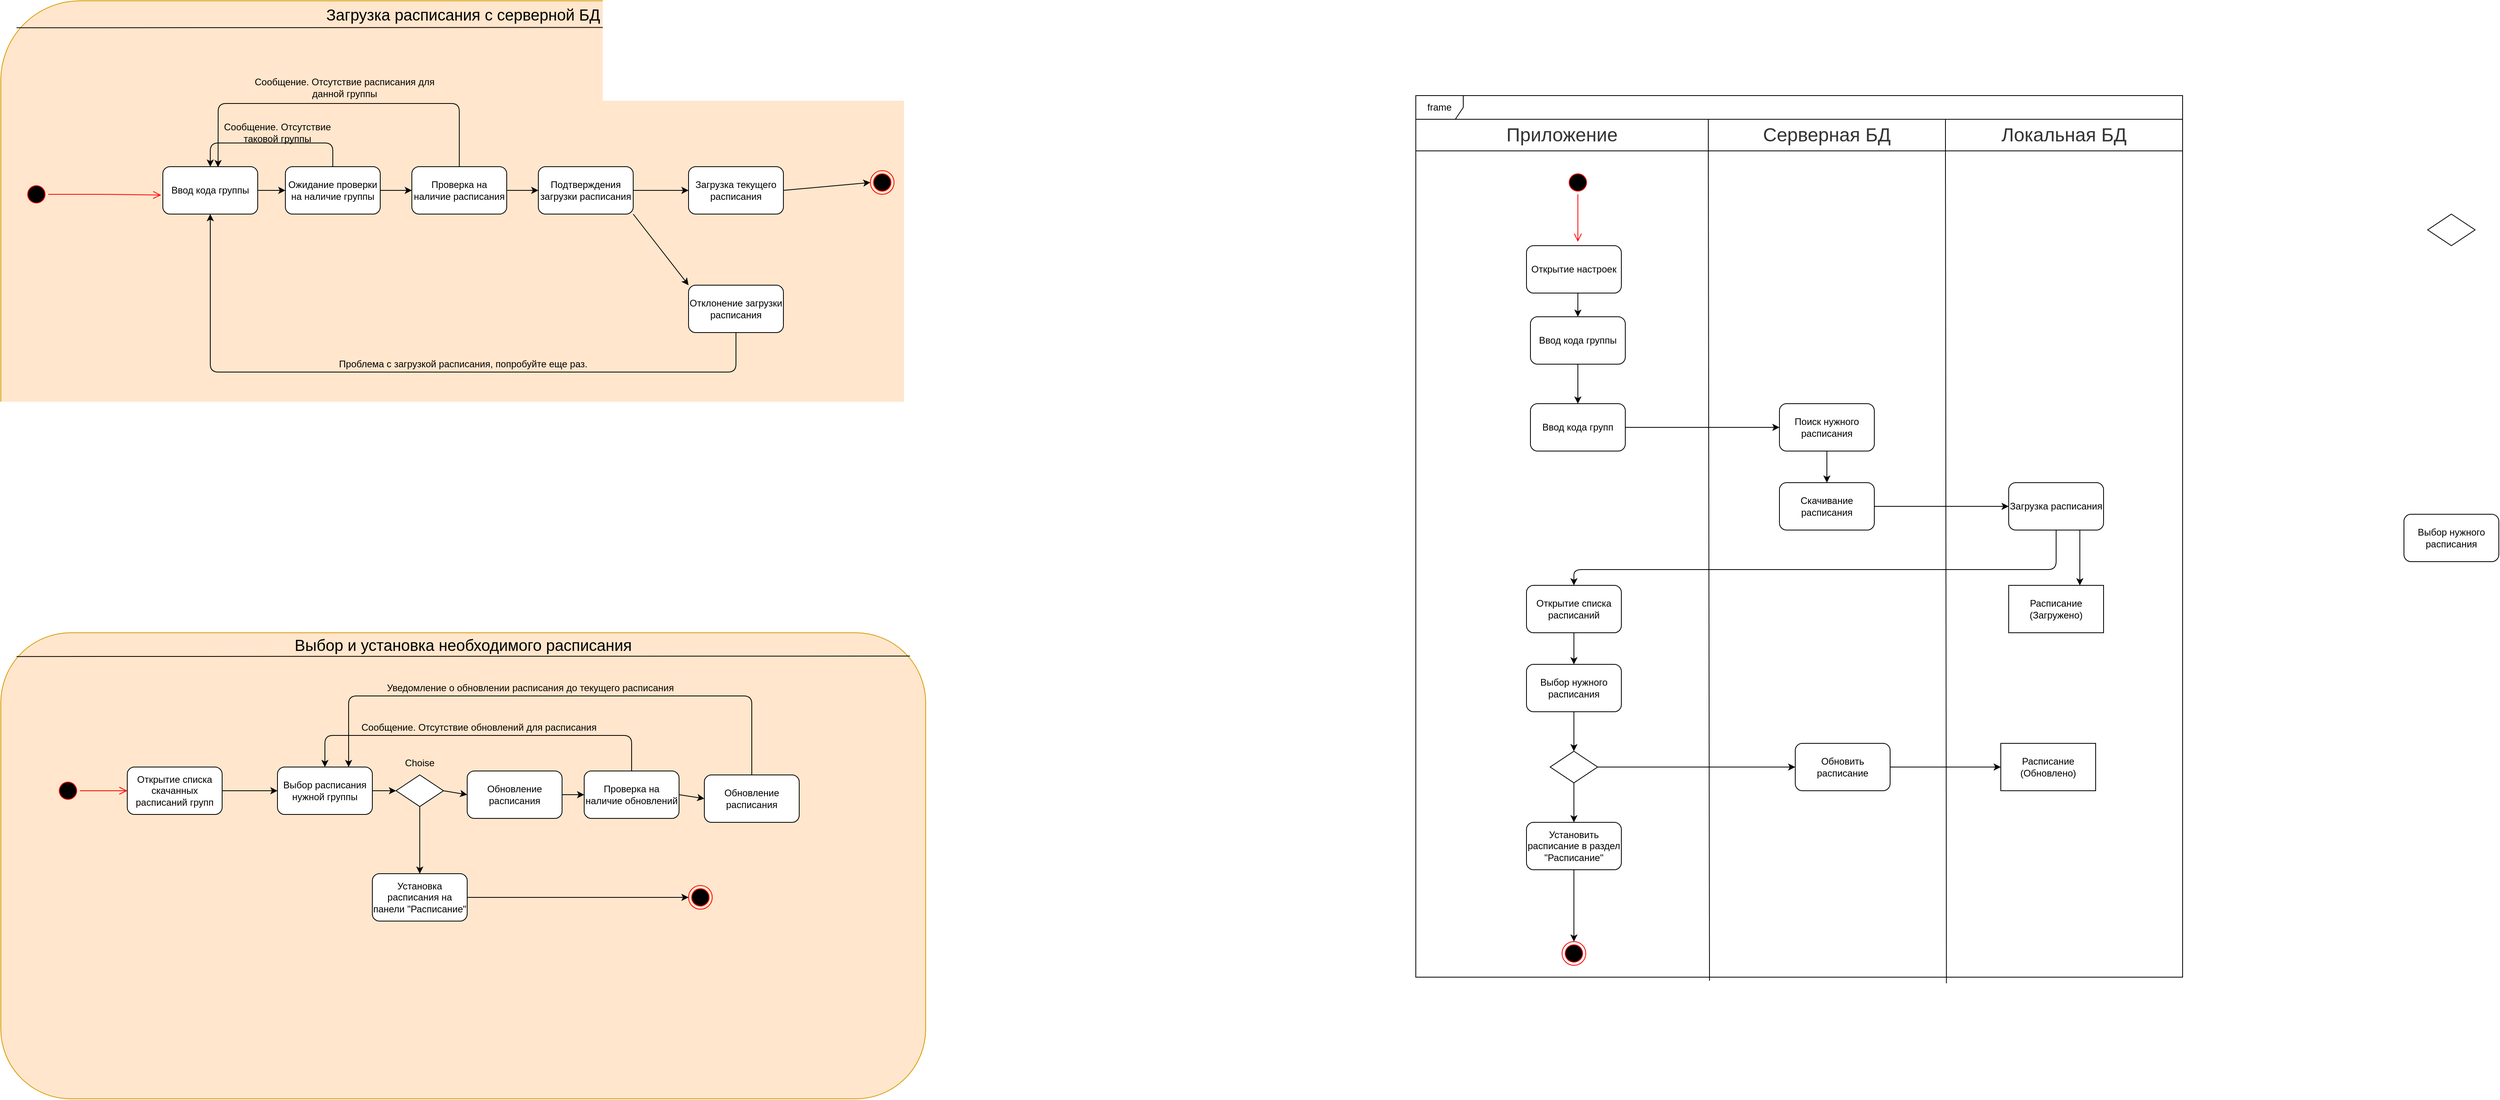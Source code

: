 <mxfile version="14.6.6" type="github">
  <diagram id="lJq0QXQkuV6c2PPlQ0H0" name="Page-1">
    <mxGraphModel dx="538" dy="1136" grid="0" gridSize="10" guides="1" tooltips="1" connect="1" arrows="1" fold="1" page="1" pageScale="1" pageWidth="3300" pageHeight="2339" math="0" shadow="0">
      <root>
        <mxCell id="0" />
        <mxCell id="1" parent="0" />
        <mxCell id="h9YeNLpK3dvK2HK4D-NS-40" value="" style="group" parent="1" vertex="1" connectable="0">
          <mxGeometry x="190" y="140" width="1170" height="670" as="geometry" />
        </mxCell>
        <mxCell id="h9YeNLpK3dvK2HK4D-NS-12" value="" style="group" parent="h9YeNLpK3dvK2HK4D-NS-40" vertex="1" connectable="0">
          <mxGeometry width="1170" height="670" as="geometry" />
        </mxCell>
        <mxCell id="33vNv-W3eEc7iZOF4a62-7" value="" style="rounded=1;whiteSpace=wrap;html=1;fillColor=#ffe6cc;strokeColor=#d79b00;" parent="h9YeNLpK3dvK2HK4D-NS-12" vertex="1">
          <mxGeometry width="1170" height="670" as="geometry" />
        </mxCell>
        <mxCell id="h9YeNLpK3dvK2HK4D-NS-10" value="" style="endArrow=none;html=1;exitX=0.017;exitY=0.051;exitDx=0;exitDy=0;exitPerimeter=0;entryX=0.983;entryY=0.05;entryDx=0;entryDy=0;entryPerimeter=0;" parent="h9YeNLpK3dvK2HK4D-NS-12" source="33vNv-W3eEc7iZOF4a62-7" target="33vNv-W3eEc7iZOF4a62-7" edge="1">
          <mxGeometry width="50" height="50" relative="1" as="geometry">
            <mxPoint x="480" y="158.983" as="sourcePoint" />
            <mxPoint x="530" y="102.203" as="targetPoint" />
          </mxGeometry>
        </mxCell>
        <mxCell id="h9YeNLpK3dvK2HK4D-NS-38" value="Сообщение. Отсутствие таковой группы" style="text;html=1;strokeColor=none;fillColor=none;align=center;verticalAlign=middle;whiteSpace=wrap;rounded=0;" parent="h9YeNLpK3dvK2HK4D-NS-12" vertex="1">
          <mxGeometry x="280" y="150.002" width="140" height="34.068" as="geometry" />
        </mxCell>
        <mxCell id="h9YeNLpK3dvK2HK4D-NS-41" value="Сообщение. Отсутствие расписания для данной группы" style="text;html=1;strokeColor=none;fillColor=none;align=center;verticalAlign=middle;whiteSpace=wrap;rounded=0;" parent="h9YeNLpK3dvK2HK4D-NS-12" vertex="1">
          <mxGeometry x="300" y="100" width="270" height="20" as="geometry" />
        </mxCell>
        <mxCell id="h9YeNLpK3dvK2HK4D-NS-42" value="Проблема с загрузкой расписания, попробуйте еще раз." style="text;html=1;strokeColor=none;fillColor=none;align=center;verticalAlign=middle;whiteSpace=wrap;rounded=0;" parent="h9YeNLpK3dvK2HK4D-NS-12" vertex="1">
          <mxGeometry x="370" y="450" width="430" height="20" as="geometry" />
        </mxCell>
        <mxCell id="h9YeNLpK3dvK2HK4D-NS-11" value="&lt;font style=&quot;font-size: 20px&quot;&gt;Загрузка расписания с серверной БД&lt;/font&gt;" style="text;html=1;strokeColor=none;fillColor=none;align=center;verticalAlign=middle;whiteSpace=wrap;rounded=0;" parent="h9YeNLpK3dvK2HK4D-NS-40" vertex="1">
          <mxGeometry x="165" width="840" height="34.068" as="geometry" />
        </mxCell>
        <mxCell id="33vNv-W3eEc7iZOF4a62-1" value="Проверка на наличие расписания" style="rounded=1;whiteSpace=wrap;html=1;" parent="1" vertex="1">
          <mxGeometry x="710" y="350" width="120" height="60" as="geometry" />
        </mxCell>
        <mxCell id="33vNv-W3eEc7iZOF4a62-2" value="Ожидание проверки на наличие группы" style="rounded=1;whiteSpace=wrap;html=1;" parent="1" vertex="1">
          <mxGeometry x="550" y="350" width="120" height="60" as="geometry" />
        </mxCell>
        <mxCell id="33vNv-W3eEc7iZOF4a62-3" value="Ввод кода группы" style="rounded=1;whiteSpace=wrap;html=1;" parent="1" vertex="1">
          <mxGeometry x="395" y="350" width="120" height="60" as="geometry" />
        </mxCell>
        <mxCell id="33vNv-W3eEc7iZOF4a62-4" value="" style="ellipse;html=1;shape=endState;fillColor=#000000;strokeColor=#ff0000;" parent="1" vertex="1">
          <mxGeometry x="1290" y="355" width="30" height="30" as="geometry" />
        </mxCell>
        <mxCell id="33vNv-W3eEc7iZOF4a62-5" value="" style="ellipse;html=1;shape=startState;fillColor=#000000;strokeColor=#ff0000;" parent="1" vertex="1">
          <mxGeometry x="220" y="370" width="30" height="30" as="geometry" />
        </mxCell>
        <mxCell id="33vNv-W3eEc7iZOF4a62-6" value="" style="edgeStyle=orthogonalEdgeStyle;html=1;verticalAlign=bottom;endArrow=open;endSize=8;strokeColor=#ff0000;exitX=1;exitY=0.5;exitDx=0;exitDy=0;entryX=-0.018;entryY=0.599;entryDx=0;entryDy=0;entryPerimeter=0;" parent="1" source="33vNv-W3eEc7iZOF4a62-5" target="33vNv-W3eEc7iZOF4a62-3" edge="1">
          <mxGeometry relative="1" as="geometry">
            <mxPoint x="530" y="110" as="targetPoint" />
            <Array as="points" />
          </mxGeometry>
        </mxCell>
        <mxCell id="33vNv-W3eEc7iZOF4a62-8" value="Отклонение загрузки расписания" style="rounded=1;whiteSpace=wrap;html=1;" parent="1" vertex="1">
          <mxGeometry x="1060" y="500" width="120" height="60" as="geometry" />
        </mxCell>
        <mxCell id="33vNv-W3eEc7iZOF4a62-9" value="Подтверждения загрузки расписания" style="rounded=1;whiteSpace=wrap;html=1;" parent="1" vertex="1">
          <mxGeometry x="870" y="350" width="120" height="60" as="geometry" />
        </mxCell>
        <mxCell id="33vNv-W3eEc7iZOF4a62-10" value="Загрузка текущего расписания" style="rounded=1;whiteSpace=wrap;html=1;" parent="1" vertex="1">
          <mxGeometry x="1060" y="350" width="120" height="60" as="geometry" />
        </mxCell>
        <mxCell id="h9YeNLpK3dvK2HK4D-NS-1" value="" style="endArrow=classic;html=1;exitX=1;exitY=0.5;exitDx=0;exitDy=0;entryX=0;entryY=0.5;entryDx=0;entryDy=0;" parent="1" source="33vNv-W3eEc7iZOF4a62-3" target="33vNv-W3eEc7iZOF4a62-2" edge="1">
          <mxGeometry width="50" height="50" relative="1" as="geometry">
            <mxPoint x="740" y="490" as="sourcePoint" />
            <mxPoint x="790" y="440" as="targetPoint" />
          </mxGeometry>
        </mxCell>
        <mxCell id="h9YeNLpK3dvK2HK4D-NS-2" value="" style="endArrow=classic;html=1;entryX=0;entryY=0.5;entryDx=0;entryDy=0;" parent="1" target="33vNv-W3eEc7iZOF4a62-1" edge="1">
          <mxGeometry width="50" height="50" relative="1" as="geometry">
            <mxPoint x="670" y="380" as="sourcePoint" />
            <mxPoint x="560" y="390" as="targetPoint" />
          </mxGeometry>
        </mxCell>
        <mxCell id="h9YeNLpK3dvK2HK4D-NS-3" value="" style="endArrow=classic;html=1;entryX=0;entryY=0.5;entryDx=0;entryDy=0;exitX=1;exitY=0.5;exitDx=0;exitDy=0;" parent="1" source="33vNv-W3eEc7iZOF4a62-1" target="33vNv-W3eEc7iZOF4a62-9" edge="1">
          <mxGeometry width="50" height="50" relative="1" as="geometry">
            <mxPoint x="680" y="390" as="sourcePoint" />
            <mxPoint x="720" y="390" as="targetPoint" />
          </mxGeometry>
        </mxCell>
        <mxCell id="h9YeNLpK3dvK2HK4D-NS-4" value="" style="endArrow=classic;html=1;entryX=0;entryY=0.5;entryDx=0;entryDy=0;exitX=1;exitY=0.5;exitDx=0;exitDy=0;" parent="1" source="33vNv-W3eEc7iZOF4a62-9" target="33vNv-W3eEc7iZOF4a62-10" edge="1">
          <mxGeometry width="50" height="50" relative="1" as="geometry">
            <mxPoint x="840" y="390" as="sourcePoint" />
            <mxPoint x="880" y="390" as="targetPoint" />
          </mxGeometry>
        </mxCell>
        <mxCell id="h9YeNLpK3dvK2HK4D-NS-5" value="" style="endArrow=classic;html=1;entryX=0;entryY=0;entryDx=0;entryDy=0;exitX=1;exitY=1;exitDx=0;exitDy=0;" parent="1" source="33vNv-W3eEc7iZOF4a62-9" target="33vNv-W3eEc7iZOF4a62-8" edge="1">
          <mxGeometry width="50" height="50" relative="1" as="geometry">
            <mxPoint x="1000" y="390" as="sourcePoint" />
            <mxPoint x="1070" y="390" as="targetPoint" />
          </mxGeometry>
        </mxCell>
        <mxCell id="h9YeNLpK3dvK2HK4D-NS-6" value="" style="endArrow=classic;html=1;exitX=0.5;exitY=1;exitDx=0;exitDy=0;entryX=0.5;entryY=1;entryDx=0;entryDy=0;" parent="1" source="33vNv-W3eEc7iZOF4a62-8" target="33vNv-W3eEc7iZOF4a62-3" edge="1">
          <mxGeometry width="50" height="50" relative="1" as="geometry">
            <mxPoint x="1000" y="420" as="sourcePoint" />
            <mxPoint x="1120" y="840.8" as="targetPoint" />
            <Array as="points">
              <mxPoint x="1120" y="610" />
              <mxPoint x="455" y="610" />
            </Array>
          </mxGeometry>
        </mxCell>
        <mxCell id="h9YeNLpK3dvK2HK4D-NS-7" value="" style="endArrow=classic;html=1;exitX=0.5;exitY=0;exitDx=0;exitDy=0;entryX=0.5;entryY=0;entryDx=0;entryDy=0;" parent="1" source="33vNv-W3eEc7iZOF4a62-2" target="33vNv-W3eEc7iZOF4a62-3" edge="1">
          <mxGeometry width="50" height="50" relative="1" as="geometry">
            <mxPoint x="1130" y="570" as="sourcePoint" />
            <mxPoint x="465" y="420" as="targetPoint" />
            <Array as="points">
              <mxPoint x="610" y="320" />
              <mxPoint x="455" y="320" />
            </Array>
          </mxGeometry>
        </mxCell>
        <mxCell id="h9YeNLpK3dvK2HK4D-NS-8" value="" style="endArrow=classic;html=1;exitX=0.5;exitY=0;exitDx=0;exitDy=0;entryX=0.582;entryY=0.01;entryDx=0;entryDy=0;entryPerimeter=0;" parent="1" source="33vNv-W3eEc7iZOF4a62-1" target="33vNv-W3eEc7iZOF4a62-3" edge="1">
          <mxGeometry width="50" height="50" relative="1" as="geometry">
            <mxPoint x="620" y="360" as="sourcePoint" />
            <mxPoint x="465" y="360" as="targetPoint" />
            <Array as="points">
              <mxPoint x="770" y="270" />
              <mxPoint x="465" y="270" />
            </Array>
          </mxGeometry>
        </mxCell>
        <mxCell id="h9YeNLpK3dvK2HK4D-NS-9" value="" style="endArrow=classic;html=1;entryX=0;entryY=0.5;entryDx=0;entryDy=0;exitX=1;exitY=0.5;exitDx=0;exitDy=0;" parent="1" source="33vNv-W3eEc7iZOF4a62-10" target="33vNv-W3eEc7iZOF4a62-4" edge="1">
          <mxGeometry width="50" height="50" relative="1" as="geometry">
            <mxPoint x="970" y="460" as="sourcePoint" />
            <mxPoint x="1020" y="410" as="targetPoint" />
          </mxGeometry>
        </mxCell>
        <mxCell id="h9YeNLpK3dvK2HK4D-NS-13" value="" style="group" parent="1" vertex="1" connectable="0">
          <mxGeometry x="190" y="940" width="1170" height="590" as="geometry" />
        </mxCell>
        <mxCell id="h9YeNLpK3dvK2HK4D-NS-14" value="" style="rounded=1;whiteSpace=wrap;html=1;fillColor=#ffe6cc;strokeColor=#d79b00;" parent="h9YeNLpK3dvK2HK4D-NS-13" vertex="1">
          <mxGeometry width="1170" height="590" as="geometry" />
        </mxCell>
        <mxCell id="h9YeNLpK3dvK2HK4D-NS-15" value="" style="endArrow=none;html=1;exitX=0.017;exitY=0.051;exitDx=0;exitDy=0;exitPerimeter=0;entryX=0.983;entryY=0.05;entryDx=0;entryDy=0;entryPerimeter=0;" parent="h9YeNLpK3dvK2HK4D-NS-13" source="h9YeNLpK3dvK2HK4D-NS-14" target="h9YeNLpK3dvK2HK4D-NS-14" edge="1">
          <mxGeometry width="50" height="50" relative="1" as="geometry">
            <mxPoint x="480" y="140" as="sourcePoint" />
            <mxPoint x="530" y="90" as="targetPoint" />
          </mxGeometry>
        </mxCell>
        <mxCell id="h9YeNLpK3dvK2HK4D-NS-16" value="" style="ellipse;html=1;shape=startState;fillColor=#000000;strokeColor=#ff0000;" parent="h9YeNLpK3dvK2HK4D-NS-13" vertex="1">
          <mxGeometry x="70" y="185" width="30" height="30" as="geometry" />
        </mxCell>
        <mxCell id="h9YeNLpK3dvK2HK4D-NS-17" value="" style="edgeStyle=orthogonalEdgeStyle;html=1;verticalAlign=bottom;endArrow=open;endSize=8;strokeColor=#ff0000;exitX=1;exitY=0.5;exitDx=0;exitDy=0;entryX=0;entryY=0.5;entryDx=0;entryDy=0;" parent="h9YeNLpK3dvK2HK4D-NS-13" source="h9YeNLpK3dvK2HK4D-NS-16" target="h9YeNLpK3dvK2HK4D-NS-19" edge="1">
          <mxGeometry relative="1" as="geometry">
            <mxPoint x="125" y="260" as="targetPoint" />
          </mxGeometry>
        </mxCell>
        <mxCell id="h9YeNLpK3dvK2HK4D-NS-18" value="" style="ellipse;html=1;shape=endState;fillColor=#000000;strokeColor=#ff0000;" parent="h9YeNLpK3dvK2HK4D-NS-13" vertex="1">
          <mxGeometry x="870" y="320" width="30" height="30" as="geometry" />
        </mxCell>
        <mxCell id="h9YeNLpK3dvK2HK4D-NS-19" value="Открытие списка скачанных расписаний групп" style="rounded=1;whiteSpace=wrap;html=1;" parent="h9YeNLpK3dvK2HK4D-NS-13" vertex="1">
          <mxGeometry x="160" y="170" width="120" height="60" as="geometry" />
        </mxCell>
        <mxCell id="h9YeNLpK3dvK2HK4D-NS-20" value="Установка расписания на панели &quot;Расписание&quot;" style="rounded=1;whiteSpace=wrap;html=1;" parent="h9YeNLpK3dvK2HK4D-NS-13" vertex="1">
          <mxGeometry x="470" y="305" width="120" height="60" as="geometry" />
        </mxCell>
        <mxCell id="h9YeNLpK3dvK2HK4D-NS-21" value="Выбор расписания нужной группы" style="rounded=1;whiteSpace=wrap;html=1;" parent="h9YeNLpK3dvK2HK4D-NS-13" vertex="1">
          <mxGeometry x="350" y="170" width="120" height="60" as="geometry" />
        </mxCell>
        <mxCell id="h9YeNLpK3dvK2HK4D-NS-22" value="Обновление расписания" style="rounded=1;whiteSpace=wrap;html=1;" parent="h9YeNLpK3dvK2HK4D-NS-13" vertex="1">
          <mxGeometry x="590" y="175" width="120" height="60" as="geometry" />
        </mxCell>
        <mxCell id="h9YeNLpK3dvK2HK4D-NS-23" value="Проверка на наличие обновлений" style="rounded=1;whiteSpace=wrap;html=1;" parent="h9YeNLpK3dvK2HK4D-NS-13" vertex="1">
          <mxGeometry x="738" y="175" width="120" height="60" as="geometry" />
        </mxCell>
        <mxCell id="h9YeNLpK3dvK2HK4D-NS-24" value="Обновление расписания" style="rounded=1;whiteSpace=wrap;html=1;" parent="h9YeNLpK3dvK2HK4D-NS-13" vertex="1">
          <mxGeometry x="890" y="180" width="120" height="60" as="geometry" />
        </mxCell>
        <mxCell id="h9YeNLpK3dvK2HK4D-NS-25" value="" style="rhombus;whiteSpace=wrap;html=1;" parent="h9YeNLpK3dvK2HK4D-NS-13" vertex="1">
          <mxGeometry x="500" y="180" width="60" height="40" as="geometry" />
        </mxCell>
        <mxCell id="h9YeNLpK3dvK2HK4D-NS-27" value="" style="endArrow=classic;html=1;exitX=1;exitY=0.5;exitDx=0;exitDy=0;entryX=0;entryY=0.5;entryDx=0;entryDy=0;" parent="h9YeNLpK3dvK2HK4D-NS-13" source="h9YeNLpK3dvK2HK4D-NS-19" target="h9YeNLpK3dvK2HK4D-NS-21" edge="1">
          <mxGeometry width="50" height="50" relative="1" as="geometry">
            <mxPoint x="480" y="340" as="sourcePoint" />
            <mxPoint x="530" y="290" as="targetPoint" />
          </mxGeometry>
        </mxCell>
        <mxCell id="h9YeNLpK3dvK2HK4D-NS-28" value="" style="endArrow=classic;html=1;exitX=1;exitY=0.5;exitDx=0;exitDy=0;entryX=0;entryY=0.5;entryDx=0;entryDy=0;" parent="h9YeNLpK3dvK2HK4D-NS-13" source="h9YeNLpK3dvK2HK4D-NS-21" target="h9YeNLpK3dvK2HK4D-NS-25" edge="1">
          <mxGeometry width="50" height="50" relative="1" as="geometry">
            <mxPoint x="480" y="340" as="sourcePoint" />
            <mxPoint x="530" y="290" as="targetPoint" />
          </mxGeometry>
        </mxCell>
        <mxCell id="h9YeNLpK3dvK2HK4D-NS-30" value="" style="endArrow=classic;html=1;exitX=0.5;exitY=1;exitDx=0;exitDy=0;entryX=0.5;entryY=0;entryDx=0;entryDy=0;" parent="h9YeNLpK3dvK2HK4D-NS-13" source="h9YeNLpK3dvK2HK4D-NS-25" target="h9YeNLpK3dvK2HK4D-NS-20" edge="1">
          <mxGeometry width="50" height="50" relative="1" as="geometry">
            <mxPoint x="590" y="380" as="sourcePoint" />
            <mxPoint x="640" y="330" as="targetPoint" />
          </mxGeometry>
        </mxCell>
        <mxCell id="h9YeNLpK3dvK2HK4D-NS-31" value="" style="endArrow=classic;html=1;exitX=1;exitY=0.5;exitDx=0;exitDy=0;entryX=0;entryY=0.5;entryDx=0;entryDy=0;" parent="h9YeNLpK3dvK2HK4D-NS-13" source="h9YeNLpK3dvK2HK4D-NS-20" target="h9YeNLpK3dvK2HK4D-NS-18" edge="1">
          <mxGeometry width="50" height="50" relative="1" as="geometry">
            <mxPoint x="640" y="540" as="sourcePoint" />
            <mxPoint x="690" y="490" as="targetPoint" />
          </mxGeometry>
        </mxCell>
        <mxCell id="h9YeNLpK3dvK2HK4D-NS-32" value="" style="endArrow=classic;html=1;exitX=1;exitY=0.5;exitDx=0;exitDy=0;entryX=0;entryY=0.5;entryDx=0;entryDy=0;" parent="h9YeNLpK3dvK2HK4D-NS-13" source="h9YeNLpK3dvK2HK4D-NS-25" target="h9YeNLpK3dvK2HK4D-NS-22" edge="1">
          <mxGeometry width="50" height="50" relative="1" as="geometry">
            <mxPoint x="610" y="200" as="sourcePoint" />
            <mxPoint x="660" y="150" as="targetPoint" />
          </mxGeometry>
        </mxCell>
        <mxCell id="h9YeNLpK3dvK2HK4D-NS-33" value="" style="endArrow=classic;html=1;exitX=1;exitY=0.5;exitDx=0;exitDy=0;entryX=0;entryY=0.5;entryDx=0;entryDy=0;" parent="h9YeNLpK3dvK2HK4D-NS-13" source="h9YeNLpK3dvK2HK4D-NS-22" target="h9YeNLpK3dvK2HK4D-NS-23" edge="1">
          <mxGeometry width="50" height="50" relative="1" as="geometry">
            <mxPoint x="730" y="230" as="sourcePoint" />
            <mxPoint x="780" y="180" as="targetPoint" />
          </mxGeometry>
        </mxCell>
        <mxCell id="h9YeNLpK3dvK2HK4D-NS-34" value="" style="endArrow=classic;html=1;exitX=1;exitY=0.5;exitDx=0;exitDy=0;entryX=0;entryY=0.5;entryDx=0;entryDy=0;" parent="h9YeNLpK3dvK2HK4D-NS-13" source="h9YeNLpK3dvK2HK4D-NS-23" target="h9YeNLpK3dvK2HK4D-NS-24" edge="1">
          <mxGeometry width="50" height="50" relative="1" as="geometry">
            <mxPoint x="940" y="300" as="sourcePoint" />
            <mxPoint x="990" y="250" as="targetPoint" />
          </mxGeometry>
        </mxCell>
        <mxCell id="h9YeNLpK3dvK2HK4D-NS-35" value="" style="endArrow=classic;html=1;exitX=0.5;exitY=0;exitDx=0;exitDy=0;entryX=0.5;entryY=0;entryDx=0;entryDy=0;" parent="h9YeNLpK3dvK2HK4D-NS-13" source="h9YeNLpK3dvK2HK4D-NS-23" target="h9YeNLpK3dvK2HK4D-NS-21" edge="1">
          <mxGeometry width="50" height="50" relative="1" as="geometry">
            <mxPoint x="650" y="320" as="sourcePoint" />
            <mxPoint x="700" y="270" as="targetPoint" />
            <Array as="points">
              <mxPoint x="798" y="130" />
              <mxPoint x="410" y="130" />
            </Array>
          </mxGeometry>
        </mxCell>
        <mxCell id="h9YeNLpK3dvK2HK4D-NS-36" value="" style="endArrow=classic;html=1;exitX=0.5;exitY=0;exitDx=0;exitDy=0;entryX=0.75;entryY=0;entryDx=0;entryDy=0;" parent="h9YeNLpK3dvK2HK4D-NS-13" source="h9YeNLpK3dvK2HK4D-NS-24" target="h9YeNLpK3dvK2HK4D-NS-21" edge="1">
          <mxGeometry width="50" height="50" relative="1" as="geometry">
            <mxPoint x="650" y="320" as="sourcePoint" />
            <mxPoint x="700" y="270" as="targetPoint" />
            <Array as="points">
              <mxPoint x="950" y="80" />
              <mxPoint x="440" y="80" />
            </Array>
          </mxGeometry>
        </mxCell>
        <mxCell id="h9YeNLpK3dvK2HK4D-NS-37" value="&lt;font style=&quot;font-size: 20px&quot;&gt;Выбор и установка необходимого расписания&lt;/font&gt;" style="text;html=1;strokeColor=none;fillColor=none;align=center;verticalAlign=middle;whiteSpace=wrap;rounded=0;" parent="h9YeNLpK3dvK2HK4D-NS-13" vertex="1">
          <mxGeometry x="165" width="840" height="30" as="geometry" />
        </mxCell>
        <mxCell id="h9YeNLpK3dvK2HK4D-NS-43" value="Choise" style="text;html=1;strokeColor=none;fillColor=none;align=center;verticalAlign=middle;whiteSpace=wrap;rounded=0;" parent="h9YeNLpK3dvK2HK4D-NS-13" vertex="1">
          <mxGeometry x="510" y="155" width="40" height="20" as="geometry" />
        </mxCell>
        <mxCell id="h9YeNLpK3dvK2HK4D-NS-44" value="Сообщение. Отсутствие обновлений для расписания" style="text;html=1;strokeColor=none;fillColor=none;align=center;verticalAlign=middle;whiteSpace=wrap;rounded=0;" parent="h9YeNLpK3dvK2HK4D-NS-13" vertex="1">
          <mxGeometry x="450" y="110" width="310" height="20" as="geometry" />
        </mxCell>
        <mxCell id="h9YeNLpK3dvK2HK4D-NS-45" value="Уведомление о обновлении расписания до текущего расписания" style="text;html=1;strokeColor=none;fillColor=none;align=center;verticalAlign=middle;whiteSpace=wrap;rounded=0;" parent="h9YeNLpK3dvK2HK4D-NS-13" vertex="1">
          <mxGeometry x="460" y="60" width="420" height="20" as="geometry" />
        </mxCell>
        <mxCell id="h9YeNLpK3dvK2HK4D-NS-46" value="frame" style="shape=umlFrame;whiteSpace=wrap;html=1;" parent="1" vertex="1">
          <mxGeometry x="1980" y="260" width="970" height="1116" as="geometry" />
        </mxCell>
        <mxCell id="h9YeNLpK3dvK2HK4D-NS-52" value="&lt;font style=&quot;font-size: 24px&quot;&gt;Приложение&lt;/font&gt;" style="rounded=0;whiteSpace=wrap;html=1;fontColor=#333333;fillColor=none;" parent="1" vertex="1">
          <mxGeometry x="1980" y="290" width="370" height="40" as="geometry" />
        </mxCell>
        <mxCell id="h9YeNLpK3dvK2HK4D-NS-53" value="&lt;font style=&quot;font-size: 24px&quot;&gt;Серверная БД&lt;/font&gt;" style="rounded=0;whiteSpace=wrap;html=1;fontColor=#333333;fillColor=none;" parent="1" vertex="1">
          <mxGeometry x="2350" y="290" width="300" height="40" as="geometry" />
        </mxCell>
        <mxCell id="h9YeNLpK3dvK2HK4D-NS-54" value="Ввод кода группы" style="rounded=1;whiteSpace=wrap;html=1;strokeColor=#000000;fillColor=none;" parent="1" vertex="1">
          <mxGeometry x="2125" y="540" width="120" height="60" as="geometry" />
        </mxCell>
        <mxCell id="h9YeNLpK3dvK2HK4D-NS-55" value="Загрузка расписания" style="rounded=1;whiteSpace=wrap;html=1;strokeColor=#000000;fillColor=none;" parent="1" vertex="1">
          <mxGeometry x="2730" y="750" width="120" height="60" as="geometry" />
        </mxCell>
        <mxCell id="h9YeNLpK3dvK2HK4D-NS-56" value="" style="ellipse;html=1;shape=startState;fillColor=#000000;strokeColor=#ff0000;" parent="1" vertex="1">
          <mxGeometry x="2170" y="355" width="30" height="30" as="geometry" />
        </mxCell>
        <mxCell id="h9YeNLpK3dvK2HK4D-NS-57" value="" style="edgeStyle=orthogonalEdgeStyle;html=1;verticalAlign=bottom;endArrow=open;endSize=8;strokeColor=#ff0000;" parent="1" source="h9YeNLpK3dvK2HK4D-NS-56" edge="1">
          <mxGeometry relative="1" as="geometry">
            <mxPoint x="2185" y="445" as="targetPoint" />
          </mxGeometry>
        </mxCell>
        <mxCell id="h9YeNLpK3dvK2HK4D-NS-58" value="Ввод кода групп" style="rounded=1;whiteSpace=wrap;html=1;strokeColor=#000000;fillColor=none;" parent="1" vertex="1">
          <mxGeometry x="2125" y="650" width="120" height="60" as="geometry" />
        </mxCell>
        <mxCell id="h9YeNLpK3dvK2HK4D-NS-59" value="Выбор нужного расписания" style="rounded=1;whiteSpace=wrap;html=1;strokeColor=#000000;fillColor=none;" parent="1" vertex="1">
          <mxGeometry x="3230" y="790" width="120" height="60" as="geometry" />
        </mxCell>
        <mxCell id="f0iPAsOwgtxJPh1P2Zie-5" value="Открытие списка расписаний" style="rounded=1;whiteSpace=wrap;html=1;strokeColor=#000000;fillColor=none;" vertex="1" parent="1">
          <mxGeometry x="2120" y="880" width="120" height="60" as="geometry" />
        </mxCell>
        <mxCell id="f0iPAsOwgtxJPh1P2Zie-6" value="Поиск нужного расписания" style="rounded=1;whiteSpace=wrap;html=1;strokeColor=#000000;fillColor=none;" vertex="1" parent="1">
          <mxGeometry x="2440" y="650" width="120" height="60" as="geometry" />
        </mxCell>
        <mxCell id="f0iPAsOwgtxJPh1P2Zie-7" value="Установить расписание в раздел&lt;br&gt;&quot;Расписание&quot;" style="rounded=1;whiteSpace=wrap;html=1;strokeColor=#000000;fillColor=none;" vertex="1" parent="1">
          <mxGeometry x="2120" y="1180" width="120" height="60" as="geometry" />
        </mxCell>
        <mxCell id="f0iPAsOwgtxJPh1P2Zie-8" value="Обновить расписание" style="rounded=1;whiteSpace=wrap;html=1;strokeColor=#000000;fillColor=none;" vertex="1" parent="1">
          <mxGeometry x="2460" y="1080" width="120" height="60" as="geometry" />
        </mxCell>
        <mxCell id="f0iPAsOwgtxJPh1P2Zie-9" value="" style="rhombus;whiteSpace=wrap;html=1;" vertex="1" parent="1">
          <mxGeometry x="3260" y="410" width="60" height="40" as="geometry" />
        </mxCell>
        <mxCell id="f0iPAsOwgtxJPh1P2Zie-10" value="" style="rhombus;whiteSpace=wrap;html=1;" vertex="1" parent="1">
          <mxGeometry x="2150" y="1090" width="60" height="40" as="geometry" />
        </mxCell>
        <mxCell id="f0iPAsOwgtxJPh1P2Zie-13" value="Открытие настроек" style="rounded=1;whiteSpace=wrap;html=1;strokeColor=#000000;fillColor=none;" vertex="1" parent="1">
          <mxGeometry x="2120" y="450" width="120" height="60" as="geometry" />
        </mxCell>
        <mxCell id="f0iPAsOwgtxJPh1P2Zie-17" value="" style="endArrow=classic;html=1;exitX=0.5;exitY=1;exitDx=0;exitDy=0;entryX=0.5;entryY=0;entryDx=0;entryDy=0;" edge="1" parent="1" target="h9YeNLpK3dvK2HK4D-NS-54">
          <mxGeometry width="50" height="50" relative="1" as="geometry">
            <mxPoint x="2185" y="510" as="sourcePoint" />
            <mxPoint x="2340" y="580" as="targetPoint" />
          </mxGeometry>
        </mxCell>
        <mxCell id="f0iPAsOwgtxJPh1P2Zie-19" value="" style="endArrow=classic;html=1;exitX=0.5;exitY=1;exitDx=0;exitDy=0;" edge="1" parent="1" source="h9YeNLpK3dvK2HK4D-NS-54" target="h9YeNLpK3dvK2HK4D-NS-58">
          <mxGeometry width="50" height="50" relative="1" as="geometry">
            <mxPoint x="2400" y="610" as="sourcePoint" />
            <mxPoint x="2400" y="640" as="targetPoint" />
          </mxGeometry>
        </mxCell>
        <mxCell id="f0iPAsOwgtxJPh1P2Zie-20" value="" style="endArrow=classic;html=1;exitX=1;exitY=0.5;exitDx=0;exitDy=0;entryX=0;entryY=0.5;entryDx=0;entryDy=0;" edge="1" parent="1" source="h9YeNLpK3dvK2HK4D-NS-58" target="f0iPAsOwgtxJPh1P2Zie-6">
          <mxGeometry width="50" height="50" relative="1" as="geometry">
            <mxPoint x="2400" y="820" as="sourcePoint" />
            <mxPoint x="2450" y="770" as="targetPoint" />
          </mxGeometry>
        </mxCell>
        <mxCell id="f0iPAsOwgtxJPh1P2Zie-21" value="Скачивание расписания" style="rounded=1;whiteSpace=wrap;html=1;" vertex="1" parent="1">
          <mxGeometry x="2440" y="750" width="120" height="60" as="geometry" />
        </mxCell>
        <mxCell id="f0iPAsOwgtxJPh1P2Zie-22" value="" style="endArrow=classic;html=1;entryX=0.5;entryY=0;entryDx=0;entryDy=0;exitX=0.5;exitY=1;exitDx=0;exitDy=0;" edge="1" parent="1" source="f0iPAsOwgtxJPh1P2Zie-6" target="f0iPAsOwgtxJPh1P2Zie-21">
          <mxGeometry width="50" height="50" relative="1" as="geometry">
            <mxPoint x="2400" y="710" as="sourcePoint" />
            <mxPoint x="2450" y="660" as="targetPoint" />
          </mxGeometry>
        </mxCell>
        <mxCell id="f0iPAsOwgtxJPh1P2Zie-23" value="" style="endArrow=classic;html=1;exitX=1;exitY=0.5;exitDx=0;exitDy=0;entryX=0;entryY=0.5;entryDx=0;entryDy=0;" edge="1" parent="1" source="f0iPAsOwgtxJPh1P2Zie-21" target="h9YeNLpK3dvK2HK4D-NS-55">
          <mxGeometry width="50" height="50" relative="1" as="geometry">
            <mxPoint x="2290" y="720" as="sourcePoint" />
            <mxPoint x="2240" y="780" as="targetPoint" />
          </mxGeometry>
        </mxCell>
        <mxCell id="f0iPAsOwgtxJPh1P2Zie-24" value="Выбор нужного расписания" style="rounded=1;whiteSpace=wrap;html=1;strokeColor=#000000;fillColor=none;" vertex="1" parent="1">
          <mxGeometry x="2120" y="980" width="120" height="60" as="geometry" />
        </mxCell>
        <mxCell id="f0iPAsOwgtxJPh1P2Zie-25" value="" style="endArrow=classic;html=1;exitX=0.5;exitY=1;exitDx=0;exitDy=0;entryX=0.5;entryY=0;entryDx=0;entryDy=0;" edge="1" parent="1" source="f0iPAsOwgtxJPh1P2Zie-5" target="f0iPAsOwgtxJPh1P2Zie-24">
          <mxGeometry width="50" height="50" relative="1" as="geometry">
            <mxPoint x="2055" y="1080" as="sourcePoint" />
            <mxPoint x="2105" y="1030" as="targetPoint" />
          </mxGeometry>
        </mxCell>
        <mxCell id="f0iPAsOwgtxJPh1P2Zie-26" value="" style="endArrow=classic;html=1;entryX=0.5;entryY=0;entryDx=0;entryDy=0;exitX=0.5;exitY=1;exitDx=0;exitDy=0;" edge="1" parent="1" source="f0iPAsOwgtxJPh1P2Zie-24" target="f0iPAsOwgtxJPh1P2Zie-10">
          <mxGeometry width="50" height="50" relative="1" as="geometry">
            <mxPoint x="2055" y="1080" as="sourcePoint" />
            <mxPoint x="2105" y="1030" as="targetPoint" />
          </mxGeometry>
        </mxCell>
        <mxCell id="f0iPAsOwgtxJPh1P2Zie-27" value="" style="endArrow=classic;html=1;exitX=0.5;exitY=1;exitDx=0;exitDy=0;entryX=0.5;entryY=0;entryDx=0;entryDy=0;" edge="1" parent="1" source="f0iPAsOwgtxJPh1P2Zie-10" target="f0iPAsOwgtxJPh1P2Zie-7">
          <mxGeometry width="50" height="50" relative="1" as="geometry">
            <mxPoint x="2105" y="1200" as="sourcePoint" />
            <mxPoint x="2155" y="1150" as="targetPoint" />
          </mxGeometry>
        </mxCell>
        <mxCell id="f0iPAsOwgtxJPh1P2Zie-28" value="" style="endArrow=classic;html=1;entryX=0;entryY=0.5;entryDx=0;entryDy=0;exitX=1;exitY=0.5;exitDx=0;exitDy=0;" edge="1" parent="1" source="f0iPAsOwgtxJPh1P2Zie-10" target="f0iPAsOwgtxJPh1P2Zie-8">
          <mxGeometry width="50" height="50" relative="1" as="geometry">
            <mxPoint x="2110" y="1070" as="sourcePoint" />
            <mxPoint x="2160" y="1020" as="targetPoint" />
          </mxGeometry>
        </mxCell>
        <mxCell id="f0iPAsOwgtxJPh1P2Zie-29" value="&lt;font style=&quot;font-size: 24px&quot;&gt;Локальная БД&lt;/font&gt;" style="rounded=0;whiteSpace=wrap;html=1;fontColor=#333333;fillColor=none;" vertex="1" parent="1">
          <mxGeometry x="2650" y="290" width="300" height="40" as="geometry" />
        </mxCell>
        <mxCell id="f0iPAsOwgtxJPh1P2Zie-30" value="" style="endArrow=none;html=1;entryX=0;entryY=1;entryDx=0;entryDy=0;exitX=0.383;exitY=1.004;exitDx=0;exitDy=0;exitPerimeter=0;" edge="1" parent="1" source="h9YeNLpK3dvK2HK4D-NS-46" target="h9YeNLpK3dvK2HK4D-NS-53">
          <mxGeometry width="50" height="50" relative="1" as="geometry">
            <mxPoint x="2350" y="1272.286" as="sourcePoint" />
            <mxPoint x="2620" y="460" as="targetPoint" />
          </mxGeometry>
        </mxCell>
        <mxCell id="f0iPAsOwgtxJPh1P2Zie-31" value="" style="endArrow=none;html=1;entryX=0;entryY=1;entryDx=0;entryDy=0;exitX=0.692;exitY=1.007;exitDx=0;exitDy=0;exitPerimeter=0;" edge="1" parent="1" source="h9YeNLpK3dvK2HK4D-NS-46" target="f0iPAsOwgtxJPh1P2Zie-29">
          <mxGeometry width="50" height="50" relative="1" as="geometry">
            <mxPoint x="2650" y="1290" as="sourcePoint" />
            <mxPoint x="2620" y="450" as="targetPoint" />
          </mxGeometry>
        </mxCell>
        <mxCell id="f0iPAsOwgtxJPh1P2Zie-33" value="" style="endArrow=classic;html=1;exitX=0.5;exitY=1;exitDx=0;exitDy=0;entryX=0.5;entryY=0;entryDx=0;entryDy=0;" edge="1" parent="1" source="h9YeNLpK3dvK2HK4D-NS-55" target="f0iPAsOwgtxJPh1P2Zie-5">
          <mxGeometry width="50" height="50" relative="1" as="geometry">
            <mxPoint x="2600" y="960" as="sourcePoint" />
            <mxPoint x="2650" y="910" as="targetPoint" />
            <Array as="points">
              <mxPoint x="2790" y="860" />
              <mxPoint x="2180" y="860" />
            </Array>
          </mxGeometry>
        </mxCell>
        <mxCell id="f0iPAsOwgtxJPh1P2Zie-34" value="Расписание&lt;br&gt;(Загружено)" style="rounded=0;whiteSpace=wrap;html=1;" vertex="1" parent="1">
          <mxGeometry x="2730" y="880" width="120" height="60" as="geometry" />
        </mxCell>
        <mxCell id="f0iPAsOwgtxJPh1P2Zie-35" value="" style="endArrow=classic;html=1;exitX=0.75;exitY=1;exitDx=0;exitDy=0;entryX=0.75;entryY=0;entryDx=0;entryDy=0;" edge="1" parent="1" source="h9YeNLpK3dvK2HK4D-NS-55" target="f0iPAsOwgtxJPh1P2Zie-34">
          <mxGeometry width="50" height="50" relative="1" as="geometry">
            <mxPoint x="2650" y="890" as="sourcePoint" />
            <mxPoint x="2700" y="840" as="targetPoint" />
          </mxGeometry>
        </mxCell>
        <mxCell id="f0iPAsOwgtxJPh1P2Zie-36" value="Расписание&lt;br&gt;(Обновлено)" style="rounded=0;whiteSpace=wrap;html=1;" vertex="1" parent="1">
          <mxGeometry x="2720" y="1080" width="120" height="60" as="geometry" />
        </mxCell>
        <mxCell id="f0iPAsOwgtxJPh1P2Zie-37" value="" style="endArrow=classic;html=1;entryX=0;entryY=0.5;entryDx=0;entryDy=0;exitX=1;exitY=0.5;exitDx=0;exitDy=0;" edge="1" parent="1" source="f0iPAsOwgtxJPh1P2Zie-8" target="f0iPAsOwgtxJPh1P2Zie-36">
          <mxGeometry width="50" height="50" relative="1" as="geometry">
            <mxPoint x="2310" y="830" as="sourcePoint" />
            <mxPoint x="2360" y="780" as="targetPoint" />
          </mxGeometry>
        </mxCell>
        <mxCell id="f0iPAsOwgtxJPh1P2Zie-38" value="" style="ellipse;html=1;shape=endState;fillColor=#000000;strokeColor=#ff0000;" vertex="1" parent="1">
          <mxGeometry x="2165" y="1331" width="30" height="30" as="geometry" />
        </mxCell>
        <mxCell id="f0iPAsOwgtxJPh1P2Zie-39" value="" style="endArrow=classic;html=1;exitX=0.5;exitY=1;exitDx=0;exitDy=0;entryX=0.5;entryY=0;entryDx=0;entryDy=0;" edge="1" parent="1" source="f0iPAsOwgtxJPh1P2Zie-7" target="f0iPAsOwgtxJPh1P2Zie-38">
          <mxGeometry width="50" height="50" relative="1" as="geometry">
            <mxPoint x="2303" y="1242" as="sourcePoint" />
            <mxPoint x="2353" y="1192" as="targetPoint" />
          </mxGeometry>
        </mxCell>
      </root>
    </mxGraphModel>
  </diagram>
</mxfile>
